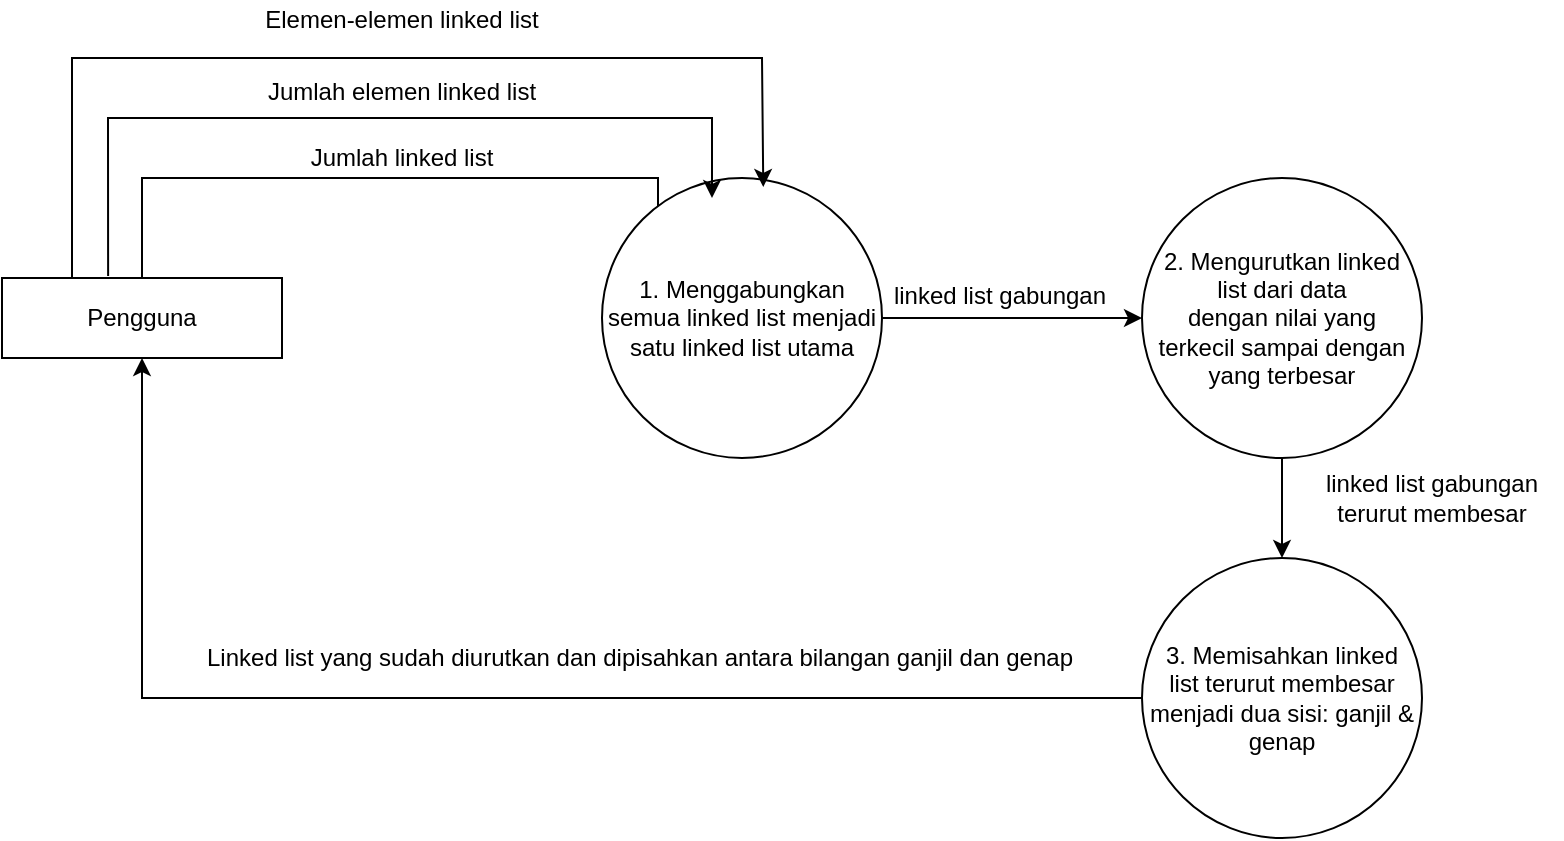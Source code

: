 <mxfile version="23.1.5" type="device">
  <diagram name="Page-1" id="YSA50kLtf_mbTPmVF3TX">
    <mxGraphModel dx="880" dy="572" grid="1" gridSize="10" guides="1" tooltips="1" connect="1" arrows="1" fold="1" page="1" pageScale="1" pageWidth="850" pageHeight="1100" math="0" shadow="0">
      <root>
        <mxCell id="0" />
        <mxCell id="1" parent="0" />
        <mxCell id="jCfhtsz2VTzlxDMfqCQI-2" style="edgeStyle=orthogonalEdgeStyle;rounded=0;orthogonalLoop=1;jettySize=auto;html=1;exitX=0.5;exitY=0;exitDx=0;exitDy=0;entryX=0;entryY=0;entryDx=0;entryDy=0;" parent="1" source="hjUr5dnsadDUAqM3jm_U-1" target="n6_Tm0QEhqi7fg2Dw-3t-1" edge="1">
          <mxGeometry relative="1" as="geometry">
            <Array as="points">
              <mxPoint x="200" y="110" />
              <mxPoint x="458" y="110" />
            </Array>
          </mxGeometry>
        </mxCell>
        <mxCell id="hjUr5dnsadDUAqM3jm_U-1" value="Pengguna" style="rounded=0;whiteSpace=wrap;html=1;" parent="1" vertex="1">
          <mxGeometry x="130" y="160" width="140" height="40" as="geometry" />
        </mxCell>
        <mxCell id="IgOFJfq6iX3RJZgpIIUI-2" style="edgeStyle=orthogonalEdgeStyle;rounded=0;orthogonalLoop=1;jettySize=auto;html=1;exitX=1;exitY=0.5;exitDx=0;exitDy=0;entryX=0;entryY=0.5;entryDx=0;entryDy=0;" edge="1" parent="1" source="n6_Tm0QEhqi7fg2Dw-3t-1" target="IgOFJfq6iX3RJZgpIIUI-1">
          <mxGeometry relative="1" as="geometry" />
        </mxCell>
        <mxCell id="n6_Tm0QEhqi7fg2Dw-3t-1" value="1. Menggabungkan semua linked list menjadi satu linked list utama" style="ellipse;whiteSpace=wrap;html=1;aspect=fixed;" parent="1" vertex="1">
          <mxGeometry x="430" y="110" width="140" height="140" as="geometry" />
        </mxCell>
        <mxCell id="jCfhtsz2VTzlxDMfqCQI-3" value="Jumlah linked list" style="text;html=1;align=center;verticalAlign=middle;whiteSpace=wrap;rounded=0;" parent="1" vertex="1">
          <mxGeometry x="200" y="90" width="260" height="20" as="geometry" />
        </mxCell>
        <mxCell id="jCfhtsz2VTzlxDMfqCQI-5" value="" style="endArrow=classic;html=1;rounded=0;exitX=0.379;exitY=-0.025;exitDx=0;exitDy=0;exitPerimeter=0;" parent="1" source="hjUr5dnsadDUAqM3jm_U-1" edge="1">
          <mxGeometry width="50" height="50" relative="1" as="geometry">
            <mxPoint x="370" y="220" as="sourcePoint" />
            <mxPoint x="485" y="120" as="targetPoint" />
            <Array as="points">
              <mxPoint x="183" y="80" />
              <mxPoint x="485" y="80" />
            </Array>
          </mxGeometry>
        </mxCell>
        <mxCell id="jCfhtsz2VTzlxDMfqCQI-6" value="Jumlah elemen linked list" style="text;html=1;align=center;verticalAlign=middle;whiteSpace=wrap;rounded=0;" parent="1" vertex="1">
          <mxGeometry x="200" y="57" width="260" height="20" as="geometry" />
        </mxCell>
        <mxCell id="jCfhtsz2VTzlxDMfqCQI-8" value="" style="endArrow=classic;html=1;rounded=0;exitX=0.25;exitY=0;exitDx=0;exitDy=0;entryX=0.576;entryY=0.032;entryDx=0;entryDy=0;entryPerimeter=0;" parent="1" source="hjUr5dnsadDUAqM3jm_U-1" target="n6_Tm0QEhqi7fg2Dw-3t-1" edge="1">
          <mxGeometry width="50" height="50" relative="1" as="geometry">
            <mxPoint x="193" y="169" as="sourcePoint" />
            <mxPoint x="495" y="129" as="targetPoint" />
            <Array as="points">
              <mxPoint x="165" y="50" />
              <mxPoint x="510" y="50" />
            </Array>
          </mxGeometry>
        </mxCell>
        <mxCell id="jCfhtsz2VTzlxDMfqCQI-9" value="Elemen-elemen linked list" style="text;html=1;align=center;verticalAlign=middle;whiteSpace=wrap;rounded=0;" parent="1" vertex="1">
          <mxGeometry x="200" y="21" width="260" height="20" as="geometry" />
        </mxCell>
        <mxCell id="jCfhtsz2VTzlxDMfqCQI-11" value="Linked list yang sudah diurutkan dan dipisahkan antara bilangan ganjil dan genap" style="text;html=1;align=center;verticalAlign=middle;whiteSpace=wrap;rounded=0;" parent="1" vertex="1">
          <mxGeometry x="224" y="340" width="450" height="20" as="geometry" />
        </mxCell>
        <mxCell id="IgOFJfq6iX3RJZgpIIUI-7" style="edgeStyle=orthogonalEdgeStyle;rounded=0;orthogonalLoop=1;jettySize=auto;html=1;exitX=0.5;exitY=1;exitDx=0;exitDy=0;entryX=0.5;entryY=0;entryDx=0;entryDy=0;" edge="1" parent="1" source="IgOFJfq6iX3RJZgpIIUI-1" target="IgOFJfq6iX3RJZgpIIUI-6">
          <mxGeometry relative="1" as="geometry" />
        </mxCell>
        <mxCell id="IgOFJfq6iX3RJZgpIIUI-1" value="2. Mengurutkan linked &lt;br&gt;list dari data &lt;br&gt;dengan nilai yang &lt;br&gt;terkecil sampai dengan yang terbesar" style="ellipse;whiteSpace=wrap;html=1;aspect=fixed;" vertex="1" parent="1">
          <mxGeometry x="700" y="110" width="140" height="140" as="geometry" />
        </mxCell>
        <mxCell id="IgOFJfq6iX3RJZgpIIUI-3" value="linked list gabungan" style="text;html=1;align=center;verticalAlign=middle;whiteSpace=wrap;rounded=0;" vertex="1" parent="1">
          <mxGeometry x="524" y="159" width="210" height="20" as="geometry" />
        </mxCell>
        <mxCell id="IgOFJfq6iX3RJZgpIIUI-10" style="edgeStyle=orthogonalEdgeStyle;rounded=0;orthogonalLoop=1;jettySize=auto;html=1;exitX=0;exitY=0.5;exitDx=0;exitDy=0;entryX=0.5;entryY=1;entryDx=0;entryDy=0;" edge="1" parent="1" source="IgOFJfq6iX3RJZgpIIUI-6" target="hjUr5dnsadDUAqM3jm_U-1">
          <mxGeometry relative="1" as="geometry" />
        </mxCell>
        <mxCell id="IgOFJfq6iX3RJZgpIIUI-6" value="3. Memisahkan linked &lt;br&gt;list terurut membesar menjadi dua sisi: ganjil &amp;amp; genap" style="ellipse;whiteSpace=wrap;html=1;aspect=fixed;" vertex="1" parent="1">
          <mxGeometry x="700" y="300" width="140" height="140" as="geometry" />
        </mxCell>
        <mxCell id="IgOFJfq6iX3RJZgpIIUI-8" value="linked list gabungan terurut membesar" style="text;html=1;align=center;verticalAlign=middle;whiteSpace=wrap;rounded=0;" vertex="1" parent="1">
          <mxGeometry x="780" y="260" width="130" height="20" as="geometry" />
        </mxCell>
      </root>
    </mxGraphModel>
  </diagram>
</mxfile>
